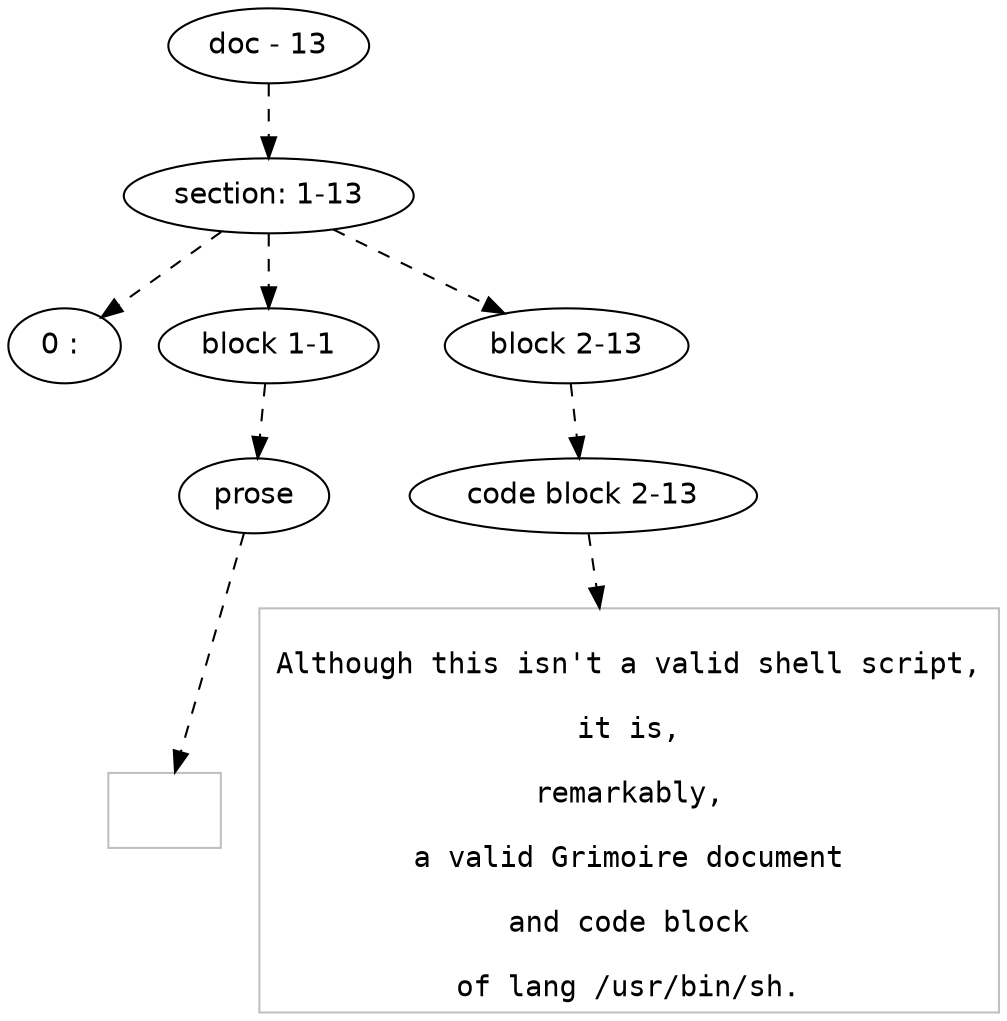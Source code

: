 digraph hierarchy {

node [fontname=Helvetica]
edge [style=dashed]

doc_0 [label="doc - 13"]


doc_0 -> { section_1}
{rank=same; section_1}

section_1 [label="section: 1-13"]


section_1 -> { header_2 block_3 block_4}
{rank=same; header_2 block_3 block_4}

header_2 [label="0 : "]

block_3 [label="block 1-1"]

block_4 [label="block 2-13"]


block_3 -> { prose_5}
{rank=same; prose_5}

prose_5 [label="prose"]


prose_5 -> leaf_6
leaf_6  [color=Gray,shape=rectangle,fontname=Inconsolata,label=""]
block_4 -> { codeblock_7}
{rank=same; codeblock_7}

codeblock_7 [label="code block 2-13"]


codeblock_7 -> leaf_8
leaf_8  [color=Gray,shape=rectangle,fontname=Inconsolata,label="
Although this isn't a valid shell script,

it is,

remarkably,

a valid Grimoire document

and code block

of lang /usr/bin/sh."]

}

